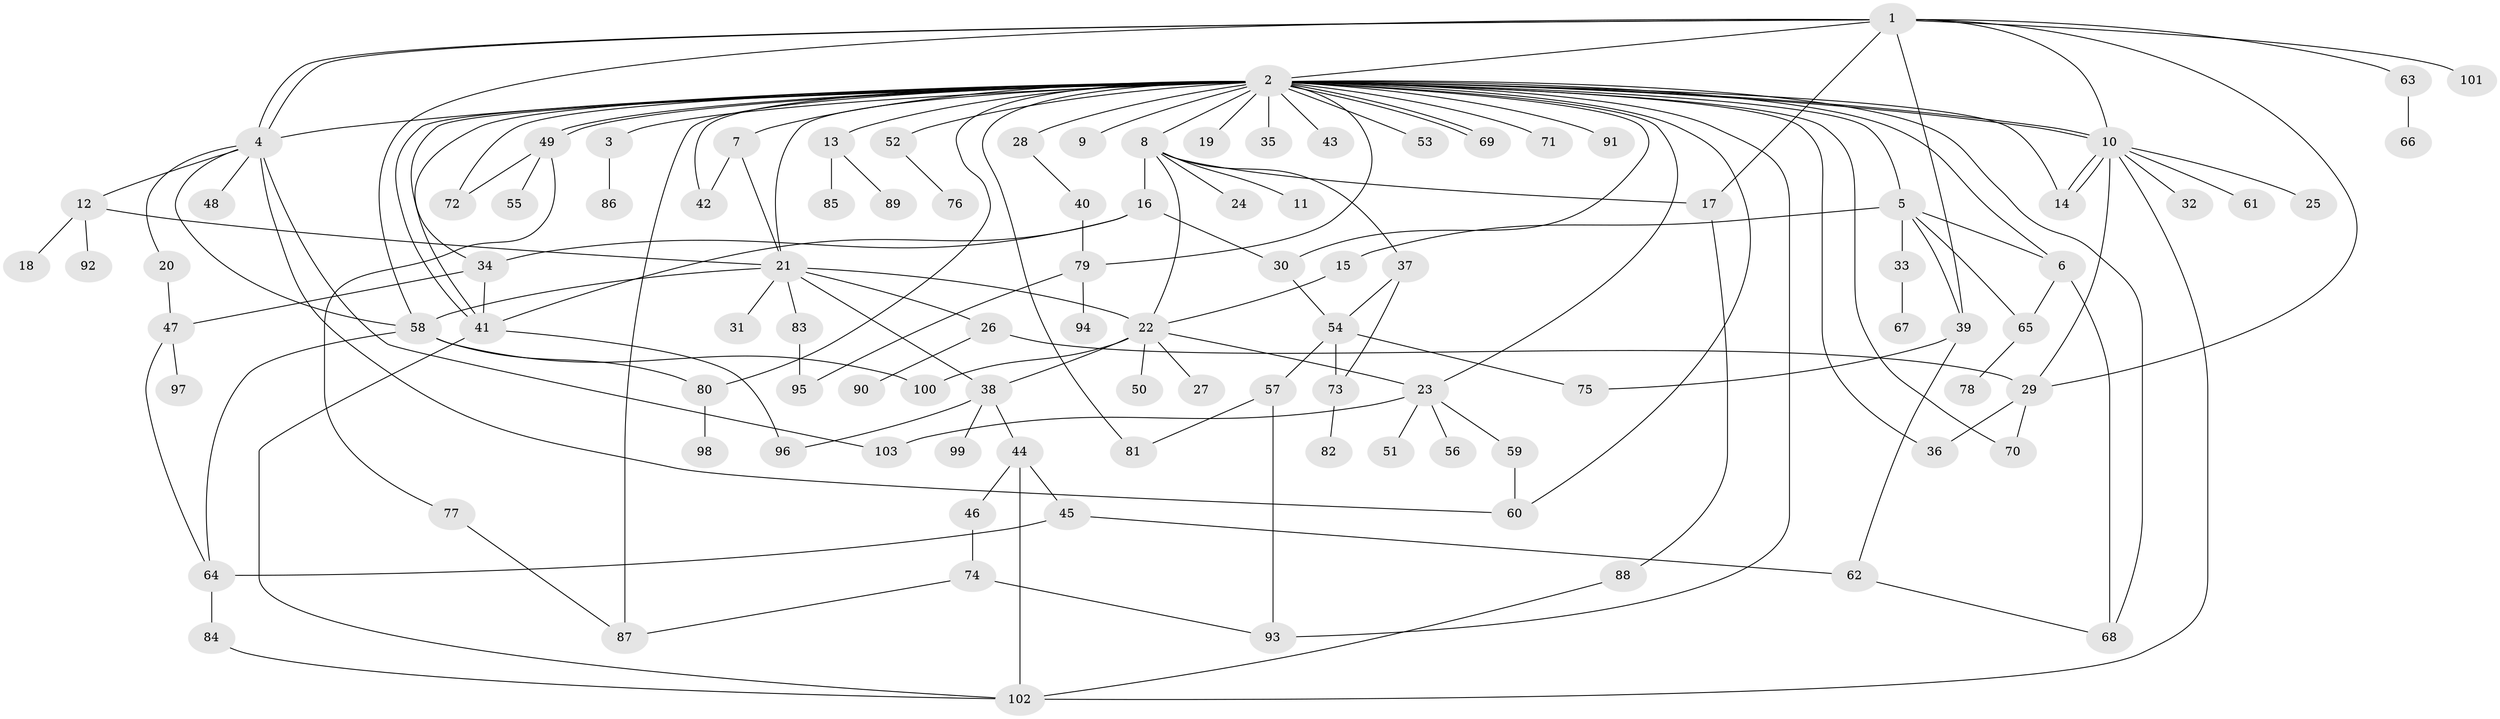 // Generated by graph-tools (version 1.1) at 2025/01/03/09/25 03:01:50]
// undirected, 103 vertices, 159 edges
graph export_dot {
graph [start="1"]
  node [color=gray90,style=filled];
  1;
  2;
  3;
  4;
  5;
  6;
  7;
  8;
  9;
  10;
  11;
  12;
  13;
  14;
  15;
  16;
  17;
  18;
  19;
  20;
  21;
  22;
  23;
  24;
  25;
  26;
  27;
  28;
  29;
  30;
  31;
  32;
  33;
  34;
  35;
  36;
  37;
  38;
  39;
  40;
  41;
  42;
  43;
  44;
  45;
  46;
  47;
  48;
  49;
  50;
  51;
  52;
  53;
  54;
  55;
  56;
  57;
  58;
  59;
  60;
  61;
  62;
  63;
  64;
  65;
  66;
  67;
  68;
  69;
  70;
  71;
  72;
  73;
  74;
  75;
  76;
  77;
  78;
  79;
  80;
  81;
  82;
  83;
  84;
  85;
  86;
  87;
  88;
  89;
  90;
  91;
  92;
  93;
  94;
  95;
  96;
  97;
  98;
  99;
  100;
  101;
  102;
  103;
  1 -- 2;
  1 -- 4;
  1 -- 4;
  1 -- 10;
  1 -- 17;
  1 -- 29;
  1 -- 39;
  1 -- 58;
  1 -- 63;
  1 -- 101;
  2 -- 3;
  2 -- 4;
  2 -- 5;
  2 -- 6;
  2 -- 7;
  2 -- 8;
  2 -- 9;
  2 -- 10;
  2 -- 10;
  2 -- 13;
  2 -- 14;
  2 -- 19;
  2 -- 21;
  2 -- 23;
  2 -- 28;
  2 -- 30;
  2 -- 34;
  2 -- 35;
  2 -- 36;
  2 -- 41;
  2 -- 41;
  2 -- 42;
  2 -- 43;
  2 -- 49;
  2 -- 49;
  2 -- 52;
  2 -- 53;
  2 -- 60;
  2 -- 68;
  2 -- 69;
  2 -- 69;
  2 -- 70;
  2 -- 71;
  2 -- 72;
  2 -- 79;
  2 -- 80;
  2 -- 81;
  2 -- 87;
  2 -- 91;
  2 -- 93;
  3 -- 86;
  4 -- 12;
  4 -- 20;
  4 -- 48;
  4 -- 58;
  4 -- 60;
  4 -- 103;
  5 -- 6;
  5 -- 15;
  5 -- 33;
  5 -- 39;
  5 -- 65;
  6 -- 65;
  6 -- 68;
  7 -- 21;
  7 -- 42;
  8 -- 11;
  8 -- 16;
  8 -- 17;
  8 -- 22;
  8 -- 24;
  8 -- 37;
  10 -- 14;
  10 -- 14;
  10 -- 25;
  10 -- 29;
  10 -- 32;
  10 -- 61;
  10 -- 102;
  12 -- 18;
  12 -- 21;
  12 -- 92;
  13 -- 85;
  13 -- 89;
  15 -- 22;
  16 -- 30;
  16 -- 34;
  16 -- 41;
  17 -- 88;
  20 -- 47;
  21 -- 22;
  21 -- 26;
  21 -- 31;
  21 -- 38;
  21 -- 58;
  21 -- 83;
  22 -- 23;
  22 -- 27;
  22 -- 38;
  22 -- 50;
  22 -- 100;
  23 -- 51;
  23 -- 56;
  23 -- 59;
  23 -- 103;
  26 -- 29;
  26 -- 90;
  28 -- 40;
  29 -- 36;
  29 -- 70;
  30 -- 54;
  33 -- 67;
  34 -- 41;
  34 -- 47;
  37 -- 54;
  37 -- 73;
  38 -- 44;
  38 -- 96;
  38 -- 99;
  39 -- 62;
  39 -- 75;
  40 -- 79;
  41 -- 96;
  41 -- 102;
  44 -- 45;
  44 -- 46;
  44 -- 102;
  45 -- 62;
  45 -- 64;
  46 -- 74;
  47 -- 64;
  47 -- 97;
  49 -- 55;
  49 -- 72;
  49 -- 77;
  52 -- 76;
  54 -- 57;
  54 -- 73;
  54 -- 75;
  57 -- 81;
  57 -- 93;
  58 -- 64;
  58 -- 80;
  58 -- 100;
  59 -- 60;
  62 -- 68;
  63 -- 66;
  64 -- 84;
  65 -- 78;
  73 -- 82;
  74 -- 87;
  74 -- 93;
  77 -- 87;
  79 -- 94;
  79 -- 95;
  80 -- 98;
  83 -- 95;
  84 -- 102;
  88 -- 102;
}

